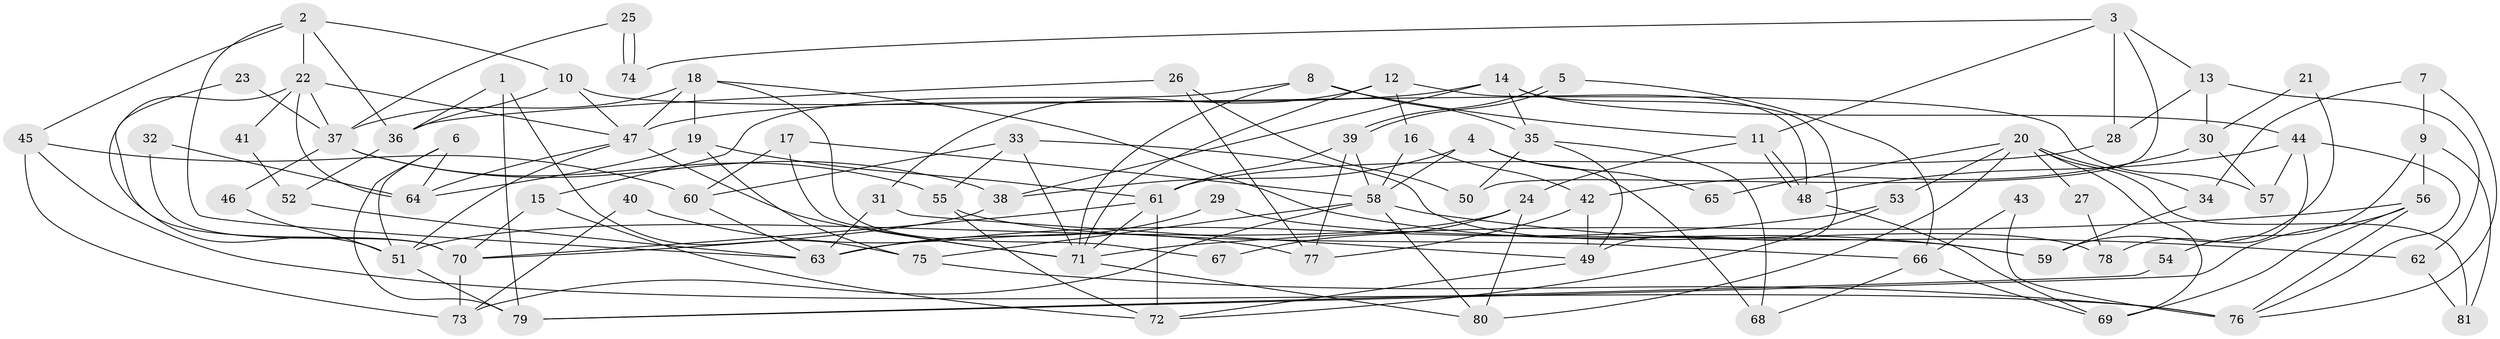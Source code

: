 // coarse degree distribution, {6: 0.12195121951219512, 11: 0.04878048780487805, 10: 0.024390243902439025, 7: 0.07317073170731707, 9: 0.024390243902439025, 5: 0.0975609756097561, 13: 0.04878048780487805, 2: 0.2682926829268293, 4: 0.14634146341463414, 3: 0.14634146341463414}
// Generated by graph-tools (version 1.1) at 2025/51/03/04/25 22:51:10]
// undirected, 81 vertices, 162 edges
graph export_dot {
  node [color=gray90,style=filled];
  1;
  2;
  3;
  4;
  5;
  6;
  7;
  8;
  9;
  10;
  11;
  12;
  13;
  14;
  15;
  16;
  17;
  18;
  19;
  20;
  21;
  22;
  23;
  24;
  25;
  26;
  27;
  28;
  29;
  30;
  31;
  32;
  33;
  34;
  35;
  36;
  37;
  38;
  39;
  40;
  41;
  42;
  43;
  44;
  45;
  46;
  47;
  48;
  49;
  50;
  51;
  52;
  53;
  54;
  55;
  56;
  57;
  58;
  59;
  60;
  61;
  62;
  63;
  64;
  65;
  66;
  67;
  68;
  69;
  70;
  71;
  72;
  73;
  74;
  75;
  76;
  77;
  78;
  79;
  80;
  81;
  1 -- 79;
  1 -- 75;
  1 -- 36;
  2 -- 10;
  2 -- 22;
  2 -- 36;
  2 -- 45;
  2 -- 63;
  3 -- 11;
  3 -- 50;
  3 -- 13;
  3 -- 28;
  3 -- 74;
  4 -- 58;
  4 -- 38;
  4 -- 65;
  4 -- 68;
  5 -- 39;
  5 -- 39;
  5 -- 66;
  6 -- 64;
  6 -- 51;
  6 -- 79;
  7 -- 76;
  7 -- 9;
  7 -- 34;
  8 -- 71;
  8 -- 11;
  8 -- 15;
  8 -- 35;
  9 -- 56;
  9 -- 81;
  9 -- 54;
  10 -- 36;
  10 -- 47;
  10 -- 57;
  11 -- 24;
  11 -- 48;
  11 -- 48;
  12 -- 31;
  12 -- 16;
  12 -- 48;
  12 -- 71;
  13 -- 28;
  13 -- 30;
  13 -- 62;
  14 -- 44;
  14 -- 49;
  14 -- 35;
  14 -- 38;
  14 -- 47;
  15 -- 72;
  15 -- 70;
  16 -- 58;
  16 -- 42;
  17 -- 71;
  17 -- 58;
  17 -- 60;
  18 -- 47;
  18 -- 37;
  18 -- 19;
  18 -- 59;
  18 -- 67;
  19 -- 75;
  19 -- 61;
  19 -- 64;
  20 -- 69;
  20 -- 80;
  20 -- 27;
  20 -- 34;
  20 -- 53;
  20 -- 65;
  20 -- 81;
  21 -- 59;
  21 -- 30;
  22 -- 47;
  22 -- 64;
  22 -- 37;
  22 -- 41;
  22 -- 51;
  23 -- 70;
  23 -- 37;
  24 -- 80;
  24 -- 51;
  24 -- 67;
  25 -- 74;
  25 -- 74;
  25 -- 37;
  26 -- 36;
  26 -- 77;
  26 -- 50;
  27 -- 78;
  28 -- 61;
  29 -- 63;
  29 -- 59;
  30 -- 57;
  30 -- 42;
  31 -- 63;
  31 -- 49;
  32 -- 64;
  32 -- 70;
  33 -- 55;
  33 -- 71;
  33 -- 60;
  33 -- 78;
  34 -- 59;
  35 -- 49;
  35 -- 50;
  35 -- 68;
  36 -- 52;
  37 -- 38;
  37 -- 46;
  37 -- 55;
  38 -- 70;
  39 -- 61;
  39 -- 58;
  39 -- 77;
  40 -- 77;
  40 -- 73;
  41 -- 52;
  42 -- 49;
  42 -- 77;
  43 -- 66;
  43 -- 76;
  44 -- 76;
  44 -- 48;
  44 -- 57;
  44 -- 78;
  45 -- 60;
  45 -- 73;
  45 -- 76;
  46 -- 51;
  47 -- 51;
  47 -- 64;
  47 -- 71;
  48 -- 69;
  49 -- 72;
  51 -- 79;
  52 -- 63;
  53 -- 63;
  53 -- 72;
  54 -- 79;
  55 -- 72;
  55 -- 66;
  56 -- 69;
  56 -- 71;
  56 -- 76;
  56 -- 79;
  58 -- 73;
  58 -- 62;
  58 -- 75;
  58 -- 80;
  60 -- 63;
  61 -- 71;
  61 -- 70;
  61 -- 72;
  62 -- 81;
  66 -- 68;
  66 -- 69;
  70 -- 73;
  71 -- 80;
  75 -- 76;
}
